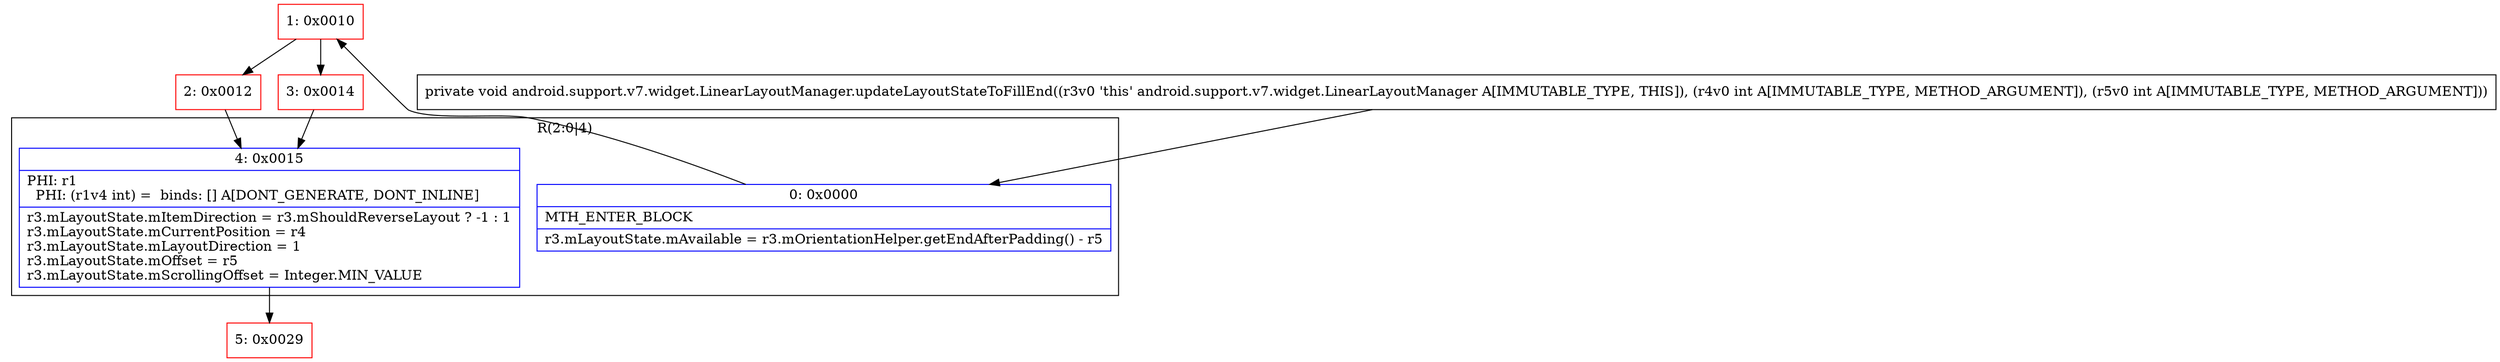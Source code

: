 digraph "CFG forandroid.support.v7.widget.LinearLayoutManager.updateLayoutStateToFillEnd(II)V" {
subgraph cluster_Region_1854368557 {
label = "R(2:0|4)";
node [shape=record,color=blue];
Node_0 [shape=record,label="{0\:\ 0x0000|MTH_ENTER_BLOCK\l|r3.mLayoutState.mAvailable = r3.mOrientationHelper.getEndAfterPadding() \- r5\l}"];
Node_4 [shape=record,label="{4\:\ 0x0015|PHI: r1 \l  PHI: (r1v4 int) =  binds: [] A[DONT_GENERATE, DONT_INLINE]\l|r3.mLayoutState.mItemDirection = r3.mShouldReverseLayout ? \-1 : 1\lr3.mLayoutState.mCurrentPosition = r4\lr3.mLayoutState.mLayoutDirection = 1\lr3.mLayoutState.mOffset = r5\lr3.mLayoutState.mScrollingOffset = Integer.MIN_VALUE\l}"];
}
Node_1 [shape=record,color=red,label="{1\:\ 0x0010}"];
Node_2 [shape=record,color=red,label="{2\:\ 0x0012}"];
Node_3 [shape=record,color=red,label="{3\:\ 0x0014}"];
Node_5 [shape=record,color=red,label="{5\:\ 0x0029}"];
MethodNode[shape=record,label="{private void android.support.v7.widget.LinearLayoutManager.updateLayoutStateToFillEnd((r3v0 'this' android.support.v7.widget.LinearLayoutManager A[IMMUTABLE_TYPE, THIS]), (r4v0 int A[IMMUTABLE_TYPE, METHOD_ARGUMENT]), (r5v0 int A[IMMUTABLE_TYPE, METHOD_ARGUMENT])) }"];
MethodNode -> Node_0;
Node_0 -> Node_1;
Node_4 -> Node_5;
Node_1 -> Node_2;
Node_1 -> Node_3;
Node_2 -> Node_4;
Node_3 -> Node_4;
}

